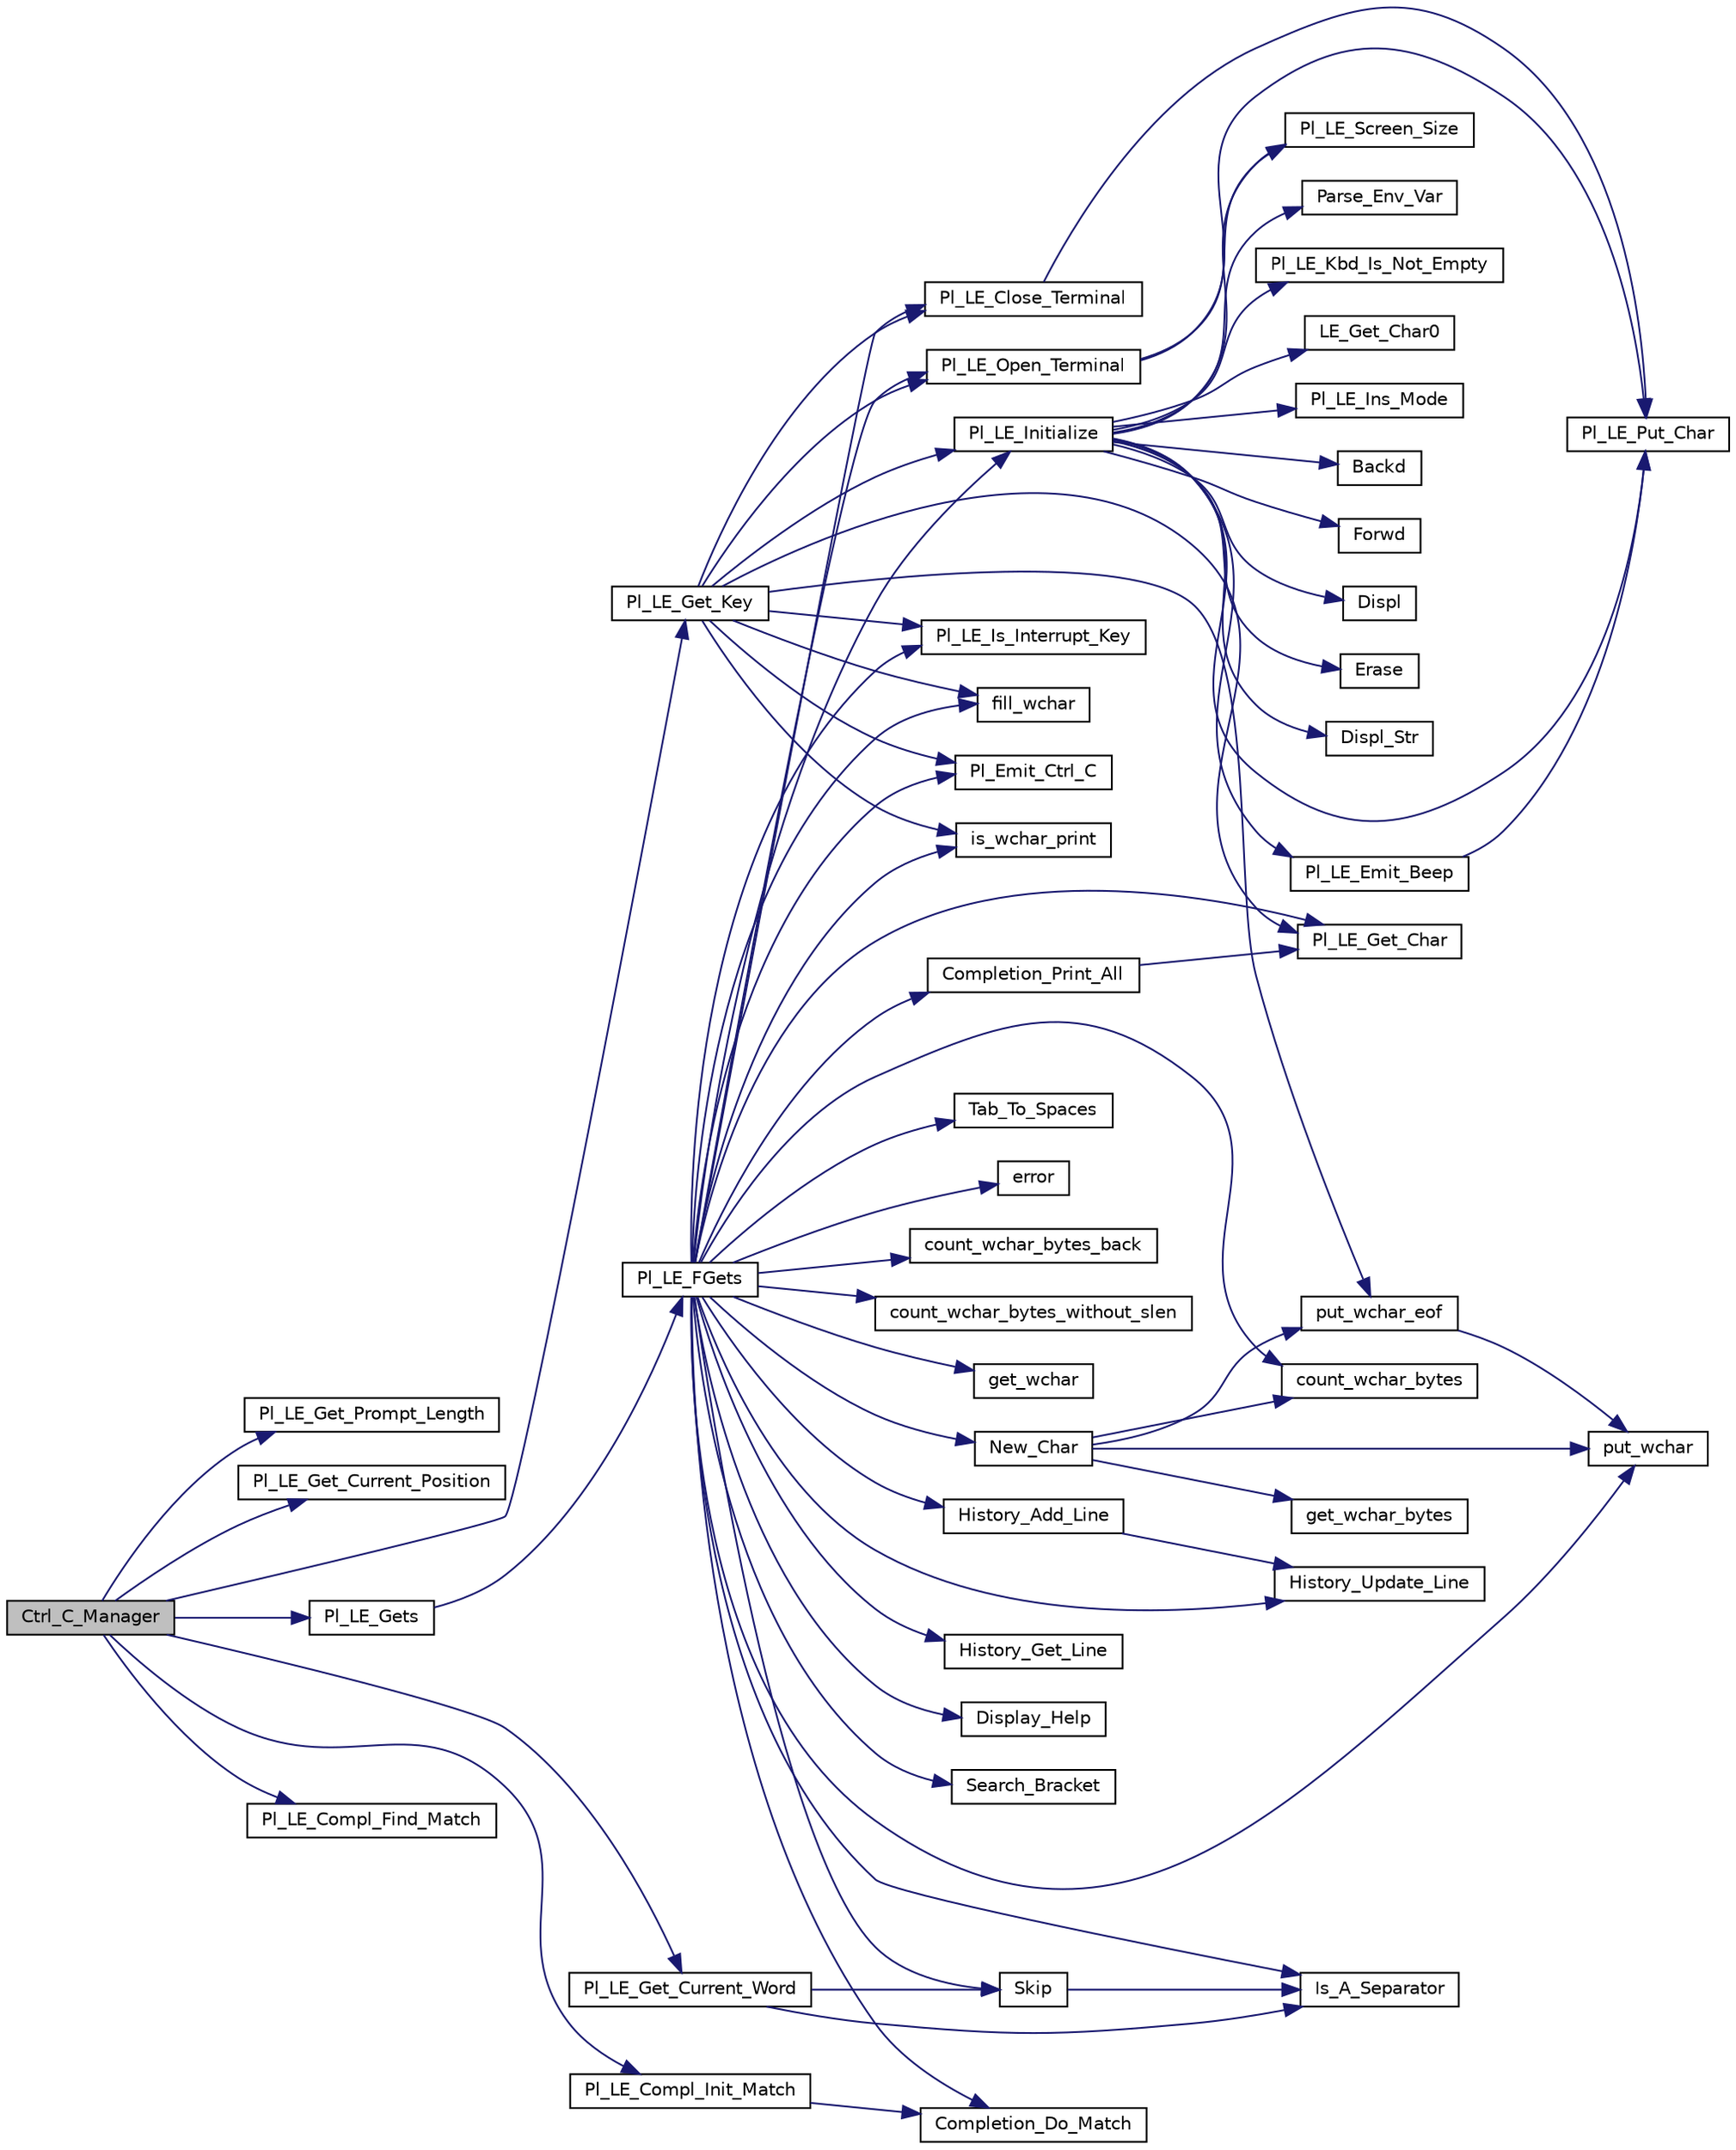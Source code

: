 digraph "Ctrl_C_Manager"
{
  edge [fontname="Helvetica",fontsize="10",labelfontname="Helvetica",labelfontsize="10"];
  node [fontname="Helvetica",fontsize="10",shape=record];
  rankdir="LR";
  Node1 [label="Ctrl_C_Manager",height=0.2,width=0.4,color="black", fillcolor="grey75", style="filled", fontcolor="black"];
  Node1 -> Node2 [color="midnightblue",fontsize="10",style="solid",fontname="Helvetica"];
  Node2 [label="Pl_LE_Get_Prompt_Length",height=0.2,width=0.4,color="black", fillcolor="white", style="filled",URL="$linedit_8c.html#a46e3bf5b122308262f46641963396d2a"];
  Node1 -> Node3 [color="midnightblue",fontsize="10",style="solid",fontname="Helvetica"];
  Node3 [label="Pl_LE_Get_Current_Position",height=0.2,width=0.4,color="black", fillcolor="white", style="filled",URL="$linedit_8c.html#acf0e90d0f6cddd8bdc0e6589f29c20c0"];
  Node1 -> Node4 [color="midnightblue",fontsize="10",style="solid",fontname="Helvetica"];
  Node4 [label="Pl_LE_Get_Key",height=0.2,width=0.4,color="black", fillcolor="white", style="filled",URL="$linedit_8c.html#a4f1c0c59dd4227be9ac33ccc96c7d8d9"];
  Node4 -> Node5 [color="midnightblue",fontsize="10",style="solid",fontname="Helvetica"];
  Node5 [label="Pl_LE_Initialize",height=0.2,width=0.4,color="black", fillcolor="white", style="filled",URL="$linedit_8h.html#ac18d0902bdc62942c4bd445ee73d6be3"];
  Node5 -> Node6 [color="midnightblue",fontsize="10",style="solid",fontname="Helvetica"];
  Node6 [label="Parse_Env_Var",height=0.2,width=0.4,color="black", fillcolor="white", style="filled",URL="$terminal_8c.html#acae08e63a234477bf1257da8b7aed42c"];
  Node5 -> Node7 [color="midnightblue",fontsize="10",style="solid",fontname="Helvetica"];
  Node7 [label="Pl_LE_Screen_Size",height=0.2,width=0.4,color="black", fillcolor="white", style="filled",URL="$terminal_8c.html#a469ee04c4859e98fe1f6db021e90bfb9"];
  Node5 -> Node8 [color="midnightblue",fontsize="10",style="solid",fontname="Helvetica"];
  Node8 [label="Pl_LE_Kbd_Is_Not_Empty",height=0.2,width=0.4,color="black", fillcolor="white", style="filled",URL="$terminal_8c.html#aad5032ec003db7a3e1a4ead642d2b1c9"];
  Node5 -> Node9 [color="midnightblue",fontsize="10",style="solid",fontname="Helvetica"];
  Node9 [label="Pl_LE_Put_Char",height=0.2,width=0.4,color="black", fillcolor="white", style="filled",URL="$terminal_8c.html#a590b70bbd0e7ba502d794565a3652c9f"];
  Node5 -> Node10 [color="midnightblue",fontsize="10",style="solid",fontname="Helvetica"];
  Node10 [label="LE_Get_Char0",height=0.2,width=0.4,color="black", fillcolor="white", style="filled",URL="$terminal_8c.html#a3ad10c9f5ddd471af1f250302534f4dd"];
  Node5 -> Node11 [color="midnightblue",fontsize="10",style="solid",fontname="Helvetica"];
  Node11 [label="Pl_LE_Ins_Mode",height=0.2,width=0.4,color="black", fillcolor="white", style="filled",URL="$terminal_8c.html#a6cb08cdfcbb59cbdd3d55c4b3e282c6c"];
  Node5 -> Node12 [color="midnightblue",fontsize="10",style="solid",fontname="Helvetica"];
  Node12 [label="Pl_LE_Emit_Beep",height=0.2,width=0.4,color="black", fillcolor="white", style="filled",URL="$terminal_8c.html#aa38becdbe98fa5a404ff0ef7d9bbeb34"];
  Node12 -> Node9 [color="midnightblue",fontsize="10",style="solid",fontname="Helvetica"];
  Node5 -> Node13 [color="midnightblue",fontsize="10",style="solid",fontname="Helvetica"];
  Node13 [label="Backd",height=0.2,width=0.4,color="black", fillcolor="white", style="filled",URL="$terminal_8c.html#a5509aba58312f5bbb8ab5392cc98a19c"];
  Node5 -> Node14 [color="midnightblue",fontsize="10",style="solid",fontname="Helvetica"];
  Node14 [label="Forwd",height=0.2,width=0.4,color="black", fillcolor="white", style="filled",URL="$terminal_8c.html#ad618abf9b110b77f60d00d7406fc31e1"];
  Node5 -> Node15 [color="midnightblue",fontsize="10",style="solid",fontname="Helvetica"];
  Node15 [label="Displ",height=0.2,width=0.4,color="black", fillcolor="white", style="filled",URL="$terminal_8c.html#a1df289842cb88ce5520533c6a2797a4a"];
  Node5 -> Node16 [color="midnightblue",fontsize="10",style="solid",fontname="Helvetica"];
  Node16 [label="Erase",height=0.2,width=0.4,color="black", fillcolor="white", style="filled",URL="$terminal_8c.html#affbb006cd6d0f1e67633b91508894e9d"];
  Node5 -> Node17 [color="midnightblue",fontsize="10",style="solid",fontname="Helvetica"];
  Node17 [label="Displ_Str",height=0.2,width=0.4,color="black", fillcolor="white", style="filled",URL="$terminal_8c.html#a8123f431a3b3a083d2f9b5f4396a31ee"];
  Node4 -> Node18 [color="midnightblue",fontsize="10",style="solid",fontname="Helvetica"];
  Node18 [label="Pl_LE_Open_Terminal",height=0.2,width=0.4,color="black", fillcolor="white", style="filled",URL="$terminal_8c.html#a8f4c06bf782ce1bb4449753a4ca99403"];
  Node18 -> Node7 [color="midnightblue",fontsize="10",style="solid",fontname="Helvetica"];
  Node18 -> Node9 [color="midnightblue",fontsize="10",style="solid",fontname="Helvetica"];
  Node4 -> Node19 [color="midnightblue",fontsize="10",style="solid",fontname="Helvetica"];
  Node19 [label="Pl_LE_Get_Char",height=0.2,width=0.4,color="black", fillcolor="white", style="filled",URL="$terminal_8c.html#ab03c9c3058c416b43852eb4ad9d30971"];
  Node4 -> Node20 [color="midnightblue",fontsize="10",style="solid",fontname="Helvetica"];
  Node20 [label="Pl_LE_Is_Interrupt_Key",height=0.2,width=0.4,color="black", fillcolor="white", style="filled",URL="$terminal_8c.html#a37099f929a26503fda2d259a8e20b938"];
  Node4 -> Node21 [color="midnightblue",fontsize="10",style="solid",fontname="Helvetica"];
  Node21 [label="Pl_LE_Close_Terminal",height=0.2,width=0.4,color="black", fillcolor="white", style="filled",URL="$terminal_8c.html#a27adb2b5e5dd607c0b7bd5bd10ca2281"];
  Node21 -> Node9 [color="midnightblue",fontsize="10",style="solid",fontname="Helvetica"];
  Node4 -> Node22 [color="midnightblue",fontsize="10",style="solid",fontname="Helvetica"];
  Node22 [label="Pl_Emit_Ctrl_C",height=0.2,width=0.4,color="black", fillcolor="white", style="filled",URL="$ctrl__c_8c.html#a54ec36423ca739ef1e56e092deb57ad1"];
  Node4 -> Node23 [color="midnightblue",fontsize="10",style="solid",fontname="Helvetica"];
  Node23 [label="fill_wchar",height=0.2,width=0.4,color="black", fillcolor="white", style="filled",URL="$pl__wchar_8c.html#a5df5e221fa5cbadce849a7e73c5dc4ad"];
  Node4 -> Node24 [color="midnightblue",fontsize="10",style="solid",fontname="Helvetica"];
  Node24 [label="is_wchar_print",height=0.2,width=0.4,color="black", fillcolor="white", style="filled",URL="$pl__wchar_8c.html#ab651da38c28b6407c6fe7a1f50260a1a"];
  Node4 -> Node25 [color="midnightblue",fontsize="10",style="solid",fontname="Helvetica"];
  Node25 [label="put_wchar_eof",height=0.2,width=0.4,color="black", fillcolor="white", style="filled",URL="$pl__wchar_8c.html#a0e3acef785ce9c91e56ba566193d4cee"];
  Node25 -> Node26 [color="midnightblue",fontsize="10",style="solid",fontname="Helvetica"];
  Node26 [label="put_wchar",height=0.2,width=0.4,color="black", fillcolor="white", style="filled",URL="$pl__wchar_8c.html#a31bcb7c7ad4174170702cb4399feb8e3"];
  Node1 -> Node27 [color="midnightblue",fontsize="10",style="solid",fontname="Helvetica"];
  Node27 [label="Pl_LE_Get_Current_Word",height=0.2,width=0.4,color="black", fillcolor="white", style="filled",URL="$linedit_8c.html#adc891ea7b5c4057020fe8390dad2caf1"];
  Node27 -> Node28 [color="midnightblue",fontsize="10",style="solid",fontname="Helvetica"];
  Node28 [label="Skip",height=0.2,width=0.4,color="black", fillcolor="white", style="filled",URL="$linedit_8c.html#a4aaf04c5cf36f808274012b7efe59d9d"];
  Node28 -> Node29 [color="midnightblue",fontsize="10",style="solid",fontname="Helvetica"];
  Node29 [label="Is_A_Separator",height=0.2,width=0.4,color="black", fillcolor="white", style="filled",URL="$linedit_8c.html#a4ea5295db8faa5611cbecadb2bdac046"];
  Node27 -> Node29 [color="midnightblue",fontsize="10",style="solid",fontname="Helvetica"];
  Node1 -> Node30 [color="midnightblue",fontsize="10",style="solid",fontname="Helvetica"];
  Node30 [label="Pl_LE_Gets",height=0.2,width=0.4,color="black", fillcolor="white", style="filled",URL="$linedit_8c.html#aaa0d7627c7e48ff6b19dea876609eaf5"];
  Node30 -> Node31 [color="midnightblue",fontsize="10",style="solid",fontname="Helvetica"];
  Node31 [label="Pl_LE_FGets",height=0.2,width=0.4,color="black", fillcolor="white", style="filled",URL="$linedit_8c.html#afc3f434a6c8f1502ac218732fbc625f5"];
  Node31 -> Node5 [color="midnightblue",fontsize="10",style="solid",fontname="Helvetica"];
  Node31 -> Node18 [color="midnightblue",fontsize="10",style="solid",fontname="Helvetica"];
  Node31 -> Node19 [color="midnightblue",fontsize="10",style="solid",fontname="Helvetica"];
  Node31 -> Node32 [color="midnightblue",fontsize="10",style="solid",fontname="Helvetica"];
  Node32 [label="Tab_To_Spaces",height=0.2,width=0.4,color="black", fillcolor="white", style="filled",URL="$linedit_8c.html#ad206710a078c5a14704d33b117268d95"];
  Node31 -> Node23 [color="midnightblue",fontsize="10",style="solid",fontname="Helvetica"];
  Node31 -> Node20 [color="midnightblue",fontsize="10",style="solid",fontname="Helvetica"];
  Node31 -> Node21 [color="midnightblue",fontsize="10",style="solid",fontname="Helvetica"];
  Node31 -> Node22 [color="midnightblue",fontsize="10",style="solid",fontname="Helvetica"];
  Node31 -> Node33 [color="midnightblue",fontsize="10",style="solid",fontname="Helvetica"];
  Node33 [label="error",height=0.2,width=0.4,color="black", fillcolor="white", style="filled",URL="$chkma_8c.html#a518288848eb2471573b6581060452931"];
  Node31 -> Node34 [color="midnightblue",fontsize="10",style="solid",fontname="Helvetica"];
  Node34 [label="count_wchar_bytes_back",height=0.2,width=0.4,color="black", fillcolor="white", style="filled",URL="$pl__wchar_8c.html#ab0dd4afe17e311d855c11aee577eecdb"];
  Node31 -> Node35 [color="midnightblue",fontsize="10",style="solid",fontname="Helvetica"];
  Node35 [label="count_wchar_bytes",height=0.2,width=0.4,color="black", fillcolor="white", style="filled",URL="$pl__wchar_8c.html#afa9feb443cef2f8da40dd45a8c0e273d"];
  Node31 -> Node36 [color="midnightblue",fontsize="10",style="solid",fontname="Helvetica"];
  Node36 [label="count_wchar_bytes_without_slen",height=0.2,width=0.4,color="black", fillcolor="white", style="filled",URL="$pl__wchar_8c.html#a118e1ed8186e82a376d922702a7a8a82"];
  Node31 -> Node37 [color="midnightblue",fontsize="10",style="solid",fontname="Helvetica"];
  Node37 [label="get_wchar",height=0.2,width=0.4,color="black", fillcolor="white", style="filled",URL="$pl__wchar_8c.html#aae8b097c7c2a9e49a67ea8a905051904"];
  Node31 -> Node38 [color="midnightblue",fontsize="10",style="solid",fontname="Helvetica"];
  Node38 [label="New_Char",height=0.2,width=0.4,color="black", fillcolor="white", style="filled",URL="$linedit_8c.html#aebb161ce36a3dd90b7acd272e2c91df0"];
  Node38 -> Node39 [color="midnightblue",fontsize="10",style="solid",fontname="Helvetica"];
  Node39 [label="get_wchar_bytes",height=0.2,width=0.4,color="black", fillcolor="white", style="filled",URL="$pl__wchar_8c.html#addb2416249b2b193fb9f904199551a92"];
  Node38 -> Node35 [color="midnightblue",fontsize="10",style="solid",fontname="Helvetica"];
  Node38 -> Node26 [color="midnightblue",fontsize="10",style="solid",fontname="Helvetica"];
  Node38 -> Node25 [color="midnightblue",fontsize="10",style="solid",fontname="Helvetica"];
  Node31 -> Node28 [color="midnightblue",fontsize="10",style="solid",fontname="Helvetica"];
  Node31 -> Node29 [color="midnightblue",fontsize="10",style="solid",fontname="Helvetica"];
  Node31 -> Node40 [color="midnightblue",fontsize="10",style="solid",fontname="Helvetica"];
  Node40 [label="Completion_Print_All",height=0.2,width=0.4,color="black", fillcolor="white", style="filled",URL="$linedit_8c.html#adbd65989f4f07bd70b23ac9aeb99382f"];
  Node40 -> Node19 [color="midnightblue",fontsize="10",style="solid",fontname="Helvetica"];
  Node31 -> Node41 [color="midnightblue",fontsize="10",style="solid",fontname="Helvetica"];
  Node41 [label="Completion_Do_Match",height=0.2,width=0.4,color="black", fillcolor="white", style="filled",URL="$linedit_8c.html#a2b917181276549bd7ba1c57097754ad6"];
  Node31 -> Node26 [color="midnightblue",fontsize="10",style="solid",fontname="Helvetica"];
  Node31 -> Node42 [color="midnightblue",fontsize="10",style="solid",fontname="Helvetica"];
  Node42 [label="History_Add_Line",height=0.2,width=0.4,color="black", fillcolor="white", style="filled",URL="$linedit_8c.html#a8357da237162c90ddc0049738856e46c"];
  Node42 -> Node43 [color="midnightblue",fontsize="10",style="solid",fontname="Helvetica"];
  Node43 [label="History_Update_Line",height=0.2,width=0.4,color="black", fillcolor="white", style="filled",URL="$linedit_8c.html#afb0e5e386360e90f03053b6833026659"];
  Node31 -> Node43 [color="midnightblue",fontsize="10",style="solid",fontname="Helvetica"];
  Node31 -> Node44 [color="midnightblue",fontsize="10",style="solid",fontname="Helvetica"];
  Node44 [label="History_Get_Line",height=0.2,width=0.4,color="black", fillcolor="white", style="filled",URL="$linedit_8c.html#afcfa248464c16c700dfac8420ef23e68"];
  Node31 -> Node45 [color="midnightblue",fontsize="10",style="solid",fontname="Helvetica"];
  Node45 [label="Display_Help",height=0.2,width=0.4,color="black", fillcolor="white", style="filled",URL="$linedit_8c.html#a09be5e8eeb7b4aa4bd65000b7a7ea1e1"];
  Node31 -> Node24 [color="midnightblue",fontsize="10",style="solid",fontname="Helvetica"];
  Node31 -> Node46 [color="midnightblue",fontsize="10",style="solid",fontname="Helvetica"];
  Node46 [label="Search_Bracket",height=0.2,width=0.4,color="black", fillcolor="white", style="filled",URL="$linedit_8c.html#ac5f90334dbe4af7b0efad01a1d73a016"];
  Node1 -> Node47 [color="midnightblue",fontsize="10",style="solid",fontname="Helvetica"];
  Node47 [label="Pl_LE_Compl_Init_Match",height=0.2,width=0.4,color="black", fillcolor="white", style="filled",URL="$linedit_8c.html#a366bf1352246b542e79953c24b39a70a"];
  Node47 -> Node41 [color="midnightblue",fontsize="10",style="solid",fontname="Helvetica"];
  Node1 -> Node48 [color="midnightblue",fontsize="10",style="solid",fontname="Helvetica"];
  Node48 [label="Pl_LE_Compl_Find_Match",height=0.2,width=0.4,color="black", fillcolor="white", style="filled",URL="$linedit_8c.html#abe202e5da0cbda0e3875038a53b6f368"];
}
